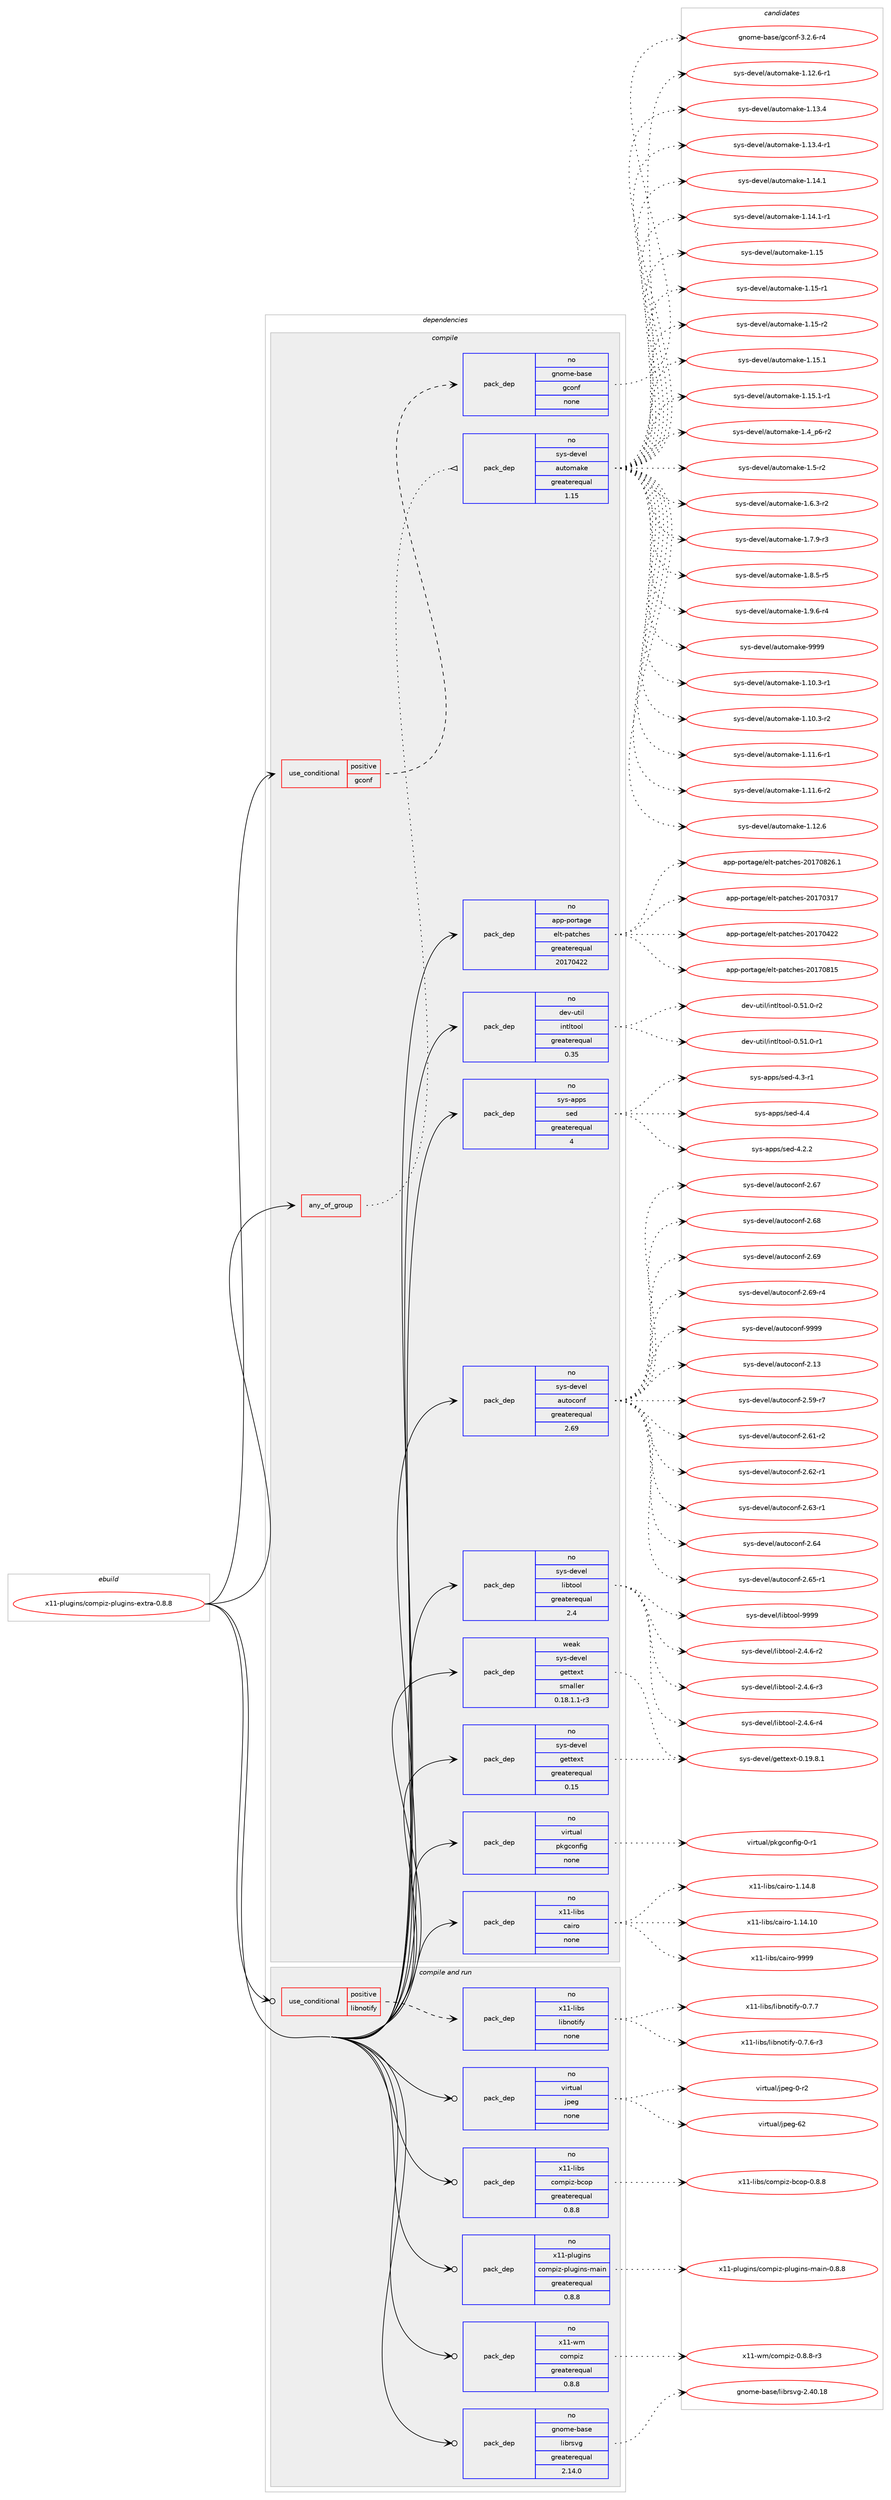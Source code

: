 digraph prolog {

# *************
# Graph options
# *************

newrank=true;
concentrate=true;
compound=true;
graph [rankdir=LR,fontname=Helvetica,fontsize=10,ranksep=1.5];#, ranksep=2.5, nodesep=0.2];
edge  [arrowhead=vee];
node  [fontname=Helvetica,fontsize=10];

# **********
# The ebuild
# **********

subgraph cluster_leftcol {
color=gray;
rank=same;
label=<<i>ebuild</i>>;
id [label="x11-plugins/compiz-plugins-extra-0.8.8", color=red, width=4, href="../x11-plugins/compiz-plugins-extra-0.8.8.svg"];
}

# ****************
# The dependencies
# ****************

subgraph cluster_midcol {
color=gray;
label=<<i>dependencies</i>>;
subgraph cluster_compile {
fillcolor="#eeeeee";
style=filled;
label=<<i>compile</i>>;
subgraph any9552 {
dependency526132 [label=<<TABLE BORDER="0" CELLBORDER="1" CELLSPACING="0" CELLPADDING="4"><TR><TD CELLPADDING="10">any_of_group</TD></TR></TABLE>>, shape=none, color=red];subgraph pack392716 {
dependency526133 [label=<<TABLE BORDER="0" CELLBORDER="1" CELLSPACING="0" CELLPADDING="4" WIDTH="220"><TR><TD ROWSPAN="6" CELLPADDING="30">pack_dep</TD></TR><TR><TD WIDTH="110">no</TD></TR><TR><TD>sys-devel</TD></TR><TR><TD>automake</TD></TR><TR><TD>greaterequal</TD></TR><TR><TD>1.15</TD></TR></TABLE>>, shape=none, color=blue];
}
dependency526132:e -> dependency526133:w [weight=20,style="dotted",arrowhead="oinv"];
}
id:e -> dependency526132:w [weight=20,style="solid",arrowhead="vee"];
subgraph cond123521 {
dependency526134 [label=<<TABLE BORDER="0" CELLBORDER="1" CELLSPACING="0" CELLPADDING="4"><TR><TD ROWSPAN="3" CELLPADDING="10">use_conditional</TD></TR><TR><TD>positive</TD></TR><TR><TD>gconf</TD></TR></TABLE>>, shape=none, color=red];
subgraph pack392717 {
dependency526135 [label=<<TABLE BORDER="0" CELLBORDER="1" CELLSPACING="0" CELLPADDING="4" WIDTH="220"><TR><TD ROWSPAN="6" CELLPADDING="30">pack_dep</TD></TR><TR><TD WIDTH="110">no</TD></TR><TR><TD>gnome-base</TD></TR><TR><TD>gconf</TD></TR><TR><TD>none</TD></TR><TR><TD></TD></TR></TABLE>>, shape=none, color=blue];
}
dependency526134:e -> dependency526135:w [weight=20,style="dashed",arrowhead="vee"];
}
id:e -> dependency526134:w [weight=20,style="solid",arrowhead="vee"];
subgraph pack392718 {
dependency526136 [label=<<TABLE BORDER="0" CELLBORDER="1" CELLSPACING="0" CELLPADDING="4" WIDTH="220"><TR><TD ROWSPAN="6" CELLPADDING="30">pack_dep</TD></TR><TR><TD WIDTH="110">no</TD></TR><TR><TD>app-portage</TD></TR><TR><TD>elt-patches</TD></TR><TR><TD>greaterequal</TD></TR><TR><TD>20170422</TD></TR></TABLE>>, shape=none, color=blue];
}
id:e -> dependency526136:w [weight=20,style="solid",arrowhead="vee"];
subgraph pack392719 {
dependency526137 [label=<<TABLE BORDER="0" CELLBORDER="1" CELLSPACING="0" CELLPADDING="4" WIDTH="220"><TR><TD ROWSPAN="6" CELLPADDING="30">pack_dep</TD></TR><TR><TD WIDTH="110">no</TD></TR><TR><TD>dev-util</TD></TR><TR><TD>intltool</TD></TR><TR><TD>greaterequal</TD></TR><TR><TD>0.35</TD></TR></TABLE>>, shape=none, color=blue];
}
id:e -> dependency526137:w [weight=20,style="solid",arrowhead="vee"];
subgraph pack392720 {
dependency526138 [label=<<TABLE BORDER="0" CELLBORDER="1" CELLSPACING="0" CELLPADDING="4" WIDTH="220"><TR><TD ROWSPAN="6" CELLPADDING="30">pack_dep</TD></TR><TR><TD WIDTH="110">no</TD></TR><TR><TD>sys-apps</TD></TR><TR><TD>sed</TD></TR><TR><TD>greaterequal</TD></TR><TR><TD>4</TD></TR></TABLE>>, shape=none, color=blue];
}
id:e -> dependency526138:w [weight=20,style="solid",arrowhead="vee"];
subgraph pack392721 {
dependency526139 [label=<<TABLE BORDER="0" CELLBORDER="1" CELLSPACING="0" CELLPADDING="4" WIDTH="220"><TR><TD ROWSPAN="6" CELLPADDING="30">pack_dep</TD></TR><TR><TD WIDTH="110">no</TD></TR><TR><TD>sys-devel</TD></TR><TR><TD>autoconf</TD></TR><TR><TD>greaterequal</TD></TR><TR><TD>2.69</TD></TR></TABLE>>, shape=none, color=blue];
}
id:e -> dependency526139:w [weight=20,style="solid",arrowhead="vee"];
subgraph pack392722 {
dependency526140 [label=<<TABLE BORDER="0" CELLBORDER="1" CELLSPACING="0" CELLPADDING="4" WIDTH="220"><TR><TD ROWSPAN="6" CELLPADDING="30">pack_dep</TD></TR><TR><TD WIDTH="110">no</TD></TR><TR><TD>sys-devel</TD></TR><TR><TD>gettext</TD></TR><TR><TD>greaterequal</TD></TR><TR><TD>0.15</TD></TR></TABLE>>, shape=none, color=blue];
}
id:e -> dependency526140:w [weight=20,style="solid",arrowhead="vee"];
subgraph pack392723 {
dependency526141 [label=<<TABLE BORDER="0" CELLBORDER="1" CELLSPACING="0" CELLPADDING="4" WIDTH="220"><TR><TD ROWSPAN="6" CELLPADDING="30">pack_dep</TD></TR><TR><TD WIDTH="110">no</TD></TR><TR><TD>sys-devel</TD></TR><TR><TD>libtool</TD></TR><TR><TD>greaterequal</TD></TR><TR><TD>2.4</TD></TR></TABLE>>, shape=none, color=blue];
}
id:e -> dependency526141:w [weight=20,style="solid",arrowhead="vee"];
subgraph pack392724 {
dependency526142 [label=<<TABLE BORDER="0" CELLBORDER="1" CELLSPACING="0" CELLPADDING="4" WIDTH="220"><TR><TD ROWSPAN="6" CELLPADDING="30">pack_dep</TD></TR><TR><TD WIDTH="110">no</TD></TR><TR><TD>virtual</TD></TR><TR><TD>pkgconfig</TD></TR><TR><TD>none</TD></TR><TR><TD></TD></TR></TABLE>>, shape=none, color=blue];
}
id:e -> dependency526142:w [weight=20,style="solid",arrowhead="vee"];
subgraph pack392725 {
dependency526143 [label=<<TABLE BORDER="0" CELLBORDER="1" CELLSPACING="0" CELLPADDING="4" WIDTH="220"><TR><TD ROWSPAN="6" CELLPADDING="30">pack_dep</TD></TR><TR><TD WIDTH="110">no</TD></TR><TR><TD>x11-libs</TD></TR><TR><TD>cairo</TD></TR><TR><TD>none</TD></TR><TR><TD></TD></TR></TABLE>>, shape=none, color=blue];
}
id:e -> dependency526143:w [weight=20,style="solid",arrowhead="vee"];
subgraph pack392726 {
dependency526144 [label=<<TABLE BORDER="0" CELLBORDER="1" CELLSPACING="0" CELLPADDING="4" WIDTH="220"><TR><TD ROWSPAN="6" CELLPADDING="30">pack_dep</TD></TR><TR><TD WIDTH="110">weak</TD></TR><TR><TD>sys-devel</TD></TR><TR><TD>gettext</TD></TR><TR><TD>smaller</TD></TR><TR><TD>0.18.1.1-r3</TD></TR></TABLE>>, shape=none, color=blue];
}
id:e -> dependency526144:w [weight=20,style="solid",arrowhead="vee"];
}
subgraph cluster_compileandrun {
fillcolor="#eeeeee";
style=filled;
label=<<i>compile and run</i>>;
subgraph cond123522 {
dependency526145 [label=<<TABLE BORDER="0" CELLBORDER="1" CELLSPACING="0" CELLPADDING="4"><TR><TD ROWSPAN="3" CELLPADDING="10">use_conditional</TD></TR><TR><TD>positive</TD></TR><TR><TD>libnotify</TD></TR></TABLE>>, shape=none, color=red];
subgraph pack392727 {
dependency526146 [label=<<TABLE BORDER="0" CELLBORDER="1" CELLSPACING="0" CELLPADDING="4" WIDTH="220"><TR><TD ROWSPAN="6" CELLPADDING="30">pack_dep</TD></TR><TR><TD WIDTH="110">no</TD></TR><TR><TD>x11-libs</TD></TR><TR><TD>libnotify</TD></TR><TR><TD>none</TD></TR><TR><TD></TD></TR></TABLE>>, shape=none, color=blue];
}
dependency526145:e -> dependency526146:w [weight=20,style="dashed",arrowhead="vee"];
}
id:e -> dependency526145:w [weight=20,style="solid",arrowhead="odotvee"];
subgraph pack392728 {
dependency526147 [label=<<TABLE BORDER="0" CELLBORDER="1" CELLSPACING="0" CELLPADDING="4" WIDTH="220"><TR><TD ROWSPAN="6" CELLPADDING="30">pack_dep</TD></TR><TR><TD WIDTH="110">no</TD></TR><TR><TD>gnome-base</TD></TR><TR><TD>librsvg</TD></TR><TR><TD>greaterequal</TD></TR><TR><TD>2.14.0</TD></TR></TABLE>>, shape=none, color=blue];
}
id:e -> dependency526147:w [weight=20,style="solid",arrowhead="odotvee"];
subgraph pack392729 {
dependency526148 [label=<<TABLE BORDER="0" CELLBORDER="1" CELLSPACING="0" CELLPADDING="4" WIDTH="220"><TR><TD ROWSPAN="6" CELLPADDING="30">pack_dep</TD></TR><TR><TD WIDTH="110">no</TD></TR><TR><TD>virtual</TD></TR><TR><TD>jpeg</TD></TR><TR><TD>none</TD></TR><TR><TD></TD></TR></TABLE>>, shape=none, color=blue];
}
id:e -> dependency526148:w [weight=20,style="solid",arrowhead="odotvee"];
subgraph pack392730 {
dependency526149 [label=<<TABLE BORDER="0" CELLBORDER="1" CELLSPACING="0" CELLPADDING="4" WIDTH="220"><TR><TD ROWSPAN="6" CELLPADDING="30">pack_dep</TD></TR><TR><TD WIDTH="110">no</TD></TR><TR><TD>x11-libs</TD></TR><TR><TD>compiz-bcop</TD></TR><TR><TD>greaterequal</TD></TR><TR><TD>0.8.8</TD></TR></TABLE>>, shape=none, color=blue];
}
id:e -> dependency526149:w [weight=20,style="solid",arrowhead="odotvee"];
subgraph pack392731 {
dependency526150 [label=<<TABLE BORDER="0" CELLBORDER="1" CELLSPACING="0" CELLPADDING="4" WIDTH="220"><TR><TD ROWSPAN="6" CELLPADDING="30">pack_dep</TD></TR><TR><TD WIDTH="110">no</TD></TR><TR><TD>x11-plugins</TD></TR><TR><TD>compiz-plugins-main</TD></TR><TR><TD>greaterequal</TD></TR><TR><TD>0.8.8</TD></TR></TABLE>>, shape=none, color=blue];
}
id:e -> dependency526150:w [weight=20,style="solid",arrowhead="odotvee"];
subgraph pack392732 {
dependency526151 [label=<<TABLE BORDER="0" CELLBORDER="1" CELLSPACING="0" CELLPADDING="4" WIDTH="220"><TR><TD ROWSPAN="6" CELLPADDING="30">pack_dep</TD></TR><TR><TD WIDTH="110">no</TD></TR><TR><TD>x11-wm</TD></TR><TR><TD>compiz</TD></TR><TR><TD>greaterequal</TD></TR><TR><TD>0.8.8</TD></TR></TABLE>>, shape=none, color=blue];
}
id:e -> dependency526151:w [weight=20,style="solid",arrowhead="odotvee"];
}
subgraph cluster_run {
fillcolor="#eeeeee";
style=filled;
label=<<i>run</i>>;
}
}

# **************
# The candidates
# **************

subgraph cluster_choices {
rank=same;
color=gray;
label=<<i>candidates</i>>;

subgraph choice392716 {
color=black;
nodesep=1;
choice11512111545100101118101108479711711611110997107101454946494846514511449 [label="sys-devel/automake-1.10.3-r1", color=red, width=4,href="../sys-devel/automake-1.10.3-r1.svg"];
choice11512111545100101118101108479711711611110997107101454946494846514511450 [label="sys-devel/automake-1.10.3-r2", color=red, width=4,href="../sys-devel/automake-1.10.3-r2.svg"];
choice11512111545100101118101108479711711611110997107101454946494946544511449 [label="sys-devel/automake-1.11.6-r1", color=red, width=4,href="../sys-devel/automake-1.11.6-r1.svg"];
choice11512111545100101118101108479711711611110997107101454946494946544511450 [label="sys-devel/automake-1.11.6-r2", color=red, width=4,href="../sys-devel/automake-1.11.6-r2.svg"];
choice1151211154510010111810110847971171161111099710710145494649504654 [label="sys-devel/automake-1.12.6", color=red, width=4,href="../sys-devel/automake-1.12.6.svg"];
choice11512111545100101118101108479711711611110997107101454946495046544511449 [label="sys-devel/automake-1.12.6-r1", color=red, width=4,href="../sys-devel/automake-1.12.6-r1.svg"];
choice1151211154510010111810110847971171161111099710710145494649514652 [label="sys-devel/automake-1.13.4", color=red, width=4,href="../sys-devel/automake-1.13.4.svg"];
choice11512111545100101118101108479711711611110997107101454946495146524511449 [label="sys-devel/automake-1.13.4-r1", color=red, width=4,href="../sys-devel/automake-1.13.4-r1.svg"];
choice1151211154510010111810110847971171161111099710710145494649524649 [label="sys-devel/automake-1.14.1", color=red, width=4,href="../sys-devel/automake-1.14.1.svg"];
choice11512111545100101118101108479711711611110997107101454946495246494511449 [label="sys-devel/automake-1.14.1-r1", color=red, width=4,href="../sys-devel/automake-1.14.1-r1.svg"];
choice115121115451001011181011084797117116111109971071014549464953 [label="sys-devel/automake-1.15", color=red, width=4,href="../sys-devel/automake-1.15.svg"];
choice1151211154510010111810110847971171161111099710710145494649534511449 [label="sys-devel/automake-1.15-r1", color=red, width=4,href="../sys-devel/automake-1.15-r1.svg"];
choice1151211154510010111810110847971171161111099710710145494649534511450 [label="sys-devel/automake-1.15-r2", color=red, width=4,href="../sys-devel/automake-1.15-r2.svg"];
choice1151211154510010111810110847971171161111099710710145494649534649 [label="sys-devel/automake-1.15.1", color=red, width=4,href="../sys-devel/automake-1.15.1.svg"];
choice11512111545100101118101108479711711611110997107101454946495346494511449 [label="sys-devel/automake-1.15.1-r1", color=red, width=4,href="../sys-devel/automake-1.15.1-r1.svg"];
choice115121115451001011181011084797117116111109971071014549465295112544511450 [label="sys-devel/automake-1.4_p6-r2", color=red, width=4,href="../sys-devel/automake-1.4_p6-r2.svg"];
choice11512111545100101118101108479711711611110997107101454946534511450 [label="sys-devel/automake-1.5-r2", color=red, width=4,href="../sys-devel/automake-1.5-r2.svg"];
choice115121115451001011181011084797117116111109971071014549465446514511450 [label="sys-devel/automake-1.6.3-r2", color=red, width=4,href="../sys-devel/automake-1.6.3-r2.svg"];
choice115121115451001011181011084797117116111109971071014549465546574511451 [label="sys-devel/automake-1.7.9-r3", color=red, width=4,href="../sys-devel/automake-1.7.9-r3.svg"];
choice115121115451001011181011084797117116111109971071014549465646534511453 [label="sys-devel/automake-1.8.5-r5", color=red, width=4,href="../sys-devel/automake-1.8.5-r5.svg"];
choice115121115451001011181011084797117116111109971071014549465746544511452 [label="sys-devel/automake-1.9.6-r4", color=red, width=4,href="../sys-devel/automake-1.9.6-r4.svg"];
choice115121115451001011181011084797117116111109971071014557575757 [label="sys-devel/automake-9999", color=red, width=4,href="../sys-devel/automake-9999.svg"];
dependency526133:e -> choice11512111545100101118101108479711711611110997107101454946494846514511449:w [style=dotted,weight="100"];
dependency526133:e -> choice11512111545100101118101108479711711611110997107101454946494846514511450:w [style=dotted,weight="100"];
dependency526133:e -> choice11512111545100101118101108479711711611110997107101454946494946544511449:w [style=dotted,weight="100"];
dependency526133:e -> choice11512111545100101118101108479711711611110997107101454946494946544511450:w [style=dotted,weight="100"];
dependency526133:e -> choice1151211154510010111810110847971171161111099710710145494649504654:w [style=dotted,weight="100"];
dependency526133:e -> choice11512111545100101118101108479711711611110997107101454946495046544511449:w [style=dotted,weight="100"];
dependency526133:e -> choice1151211154510010111810110847971171161111099710710145494649514652:w [style=dotted,weight="100"];
dependency526133:e -> choice11512111545100101118101108479711711611110997107101454946495146524511449:w [style=dotted,weight="100"];
dependency526133:e -> choice1151211154510010111810110847971171161111099710710145494649524649:w [style=dotted,weight="100"];
dependency526133:e -> choice11512111545100101118101108479711711611110997107101454946495246494511449:w [style=dotted,weight="100"];
dependency526133:e -> choice115121115451001011181011084797117116111109971071014549464953:w [style=dotted,weight="100"];
dependency526133:e -> choice1151211154510010111810110847971171161111099710710145494649534511449:w [style=dotted,weight="100"];
dependency526133:e -> choice1151211154510010111810110847971171161111099710710145494649534511450:w [style=dotted,weight="100"];
dependency526133:e -> choice1151211154510010111810110847971171161111099710710145494649534649:w [style=dotted,weight="100"];
dependency526133:e -> choice11512111545100101118101108479711711611110997107101454946495346494511449:w [style=dotted,weight="100"];
dependency526133:e -> choice115121115451001011181011084797117116111109971071014549465295112544511450:w [style=dotted,weight="100"];
dependency526133:e -> choice11512111545100101118101108479711711611110997107101454946534511450:w [style=dotted,weight="100"];
dependency526133:e -> choice115121115451001011181011084797117116111109971071014549465446514511450:w [style=dotted,weight="100"];
dependency526133:e -> choice115121115451001011181011084797117116111109971071014549465546574511451:w [style=dotted,weight="100"];
dependency526133:e -> choice115121115451001011181011084797117116111109971071014549465646534511453:w [style=dotted,weight="100"];
dependency526133:e -> choice115121115451001011181011084797117116111109971071014549465746544511452:w [style=dotted,weight="100"];
dependency526133:e -> choice115121115451001011181011084797117116111109971071014557575757:w [style=dotted,weight="100"];
}
subgraph choice392717 {
color=black;
nodesep=1;
choice10311011110910145989711510147103991111101024551465046544511452 [label="gnome-base/gconf-3.2.6-r4", color=red, width=4,href="../gnome-base/gconf-3.2.6-r4.svg"];
dependency526135:e -> choice10311011110910145989711510147103991111101024551465046544511452:w [style=dotted,weight="100"];
}
subgraph choice392718 {
color=black;
nodesep=1;
choice97112112451121111141169710310147101108116451129711699104101115455048495548514955 [label="app-portage/elt-patches-20170317", color=red, width=4,href="../app-portage/elt-patches-20170317.svg"];
choice97112112451121111141169710310147101108116451129711699104101115455048495548525050 [label="app-portage/elt-patches-20170422", color=red, width=4,href="../app-portage/elt-patches-20170422.svg"];
choice97112112451121111141169710310147101108116451129711699104101115455048495548564953 [label="app-portage/elt-patches-20170815", color=red, width=4,href="../app-portage/elt-patches-20170815.svg"];
choice971121124511211111411697103101471011081164511297116991041011154550484955485650544649 [label="app-portage/elt-patches-20170826.1", color=red, width=4,href="../app-portage/elt-patches-20170826.1.svg"];
dependency526136:e -> choice97112112451121111141169710310147101108116451129711699104101115455048495548514955:w [style=dotted,weight="100"];
dependency526136:e -> choice97112112451121111141169710310147101108116451129711699104101115455048495548525050:w [style=dotted,weight="100"];
dependency526136:e -> choice97112112451121111141169710310147101108116451129711699104101115455048495548564953:w [style=dotted,weight="100"];
dependency526136:e -> choice971121124511211111411697103101471011081164511297116991041011154550484955485650544649:w [style=dotted,weight="100"];
}
subgraph choice392719 {
color=black;
nodesep=1;
choice1001011184511711610510847105110116108116111111108454846534946484511449 [label="dev-util/intltool-0.51.0-r1", color=red, width=4,href="../dev-util/intltool-0.51.0-r1.svg"];
choice1001011184511711610510847105110116108116111111108454846534946484511450 [label="dev-util/intltool-0.51.0-r2", color=red, width=4,href="../dev-util/intltool-0.51.0-r2.svg"];
dependency526137:e -> choice1001011184511711610510847105110116108116111111108454846534946484511449:w [style=dotted,weight="100"];
dependency526137:e -> choice1001011184511711610510847105110116108116111111108454846534946484511450:w [style=dotted,weight="100"];
}
subgraph choice392720 {
color=black;
nodesep=1;
choice115121115459711211211547115101100455246504650 [label="sys-apps/sed-4.2.2", color=red, width=4,href="../sys-apps/sed-4.2.2.svg"];
choice115121115459711211211547115101100455246514511449 [label="sys-apps/sed-4.3-r1", color=red, width=4,href="../sys-apps/sed-4.3-r1.svg"];
choice11512111545971121121154711510110045524652 [label="sys-apps/sed-4.4", color=red, width=4,href="../sys-apps/sed-4.4.svg"];
dependency526138:e -> choice115121115459711211211547115101100455246504650:w [style=dotted,weight="100"];
dependency526138:e -> choice115121115459711211211547115101100455246514511449:w [style=dotted,weight="100"];
dependency526138:e -> choice11512111545971121121154711510110045524652:w [style=dotted,weight="100"];
}
subgraph choice392721 {
color=black;
nodesep=1;
choice115121115451001011181011084797117116111991111101024550464951 [label="sys-devel/autoconf-2.13", color=red, width=4,href="../sys-devel/autoconf-2.13.svg"];
choice1151211154510010111810110847971171161119911111010245504653574511455 [label="sys-devel/autoconf-2.59-r7", color=red, width=4,href="../sys-devel/autoconf-2.59-r7.svg"];
choice1151211154510010111810110847971171161119911111010245504654494511450 [label="sys-devel/autoconf-2.61-r2", color=red, width=4,href="../sys-devel/autoconf-2.61-r2.svg"];
choice1151211154510010111810110847971171161119911111010245504654504511449 [label="sys-devel/autoconf-2.62-r1", color=red, width=4,href="../sys-devel/autoconf-2.62-r1.svg"];
choice1151211154510010111810110847971171161119911111010245504654514511449 [label="sys-devel/autoconf-2.63-r1", color=red, width=4,href="../sys-devel/autoconf-2.63-r1.svg"];
choice115121115451001011181011084797117116111991111101024550465452 [label="sys-devel/autoconf-2.64", color=red, width=4,href="../sys-devel/autoconf-2.64.svg"];
choice1151211154510010111810110847971171161119911111010245504654534511449 [label="sys-devel/autoconf-2.65-r1", color=red, width=4,href="../sys-devel/autoconf-2.65-r1.svg"];
choice115121115451001011181011084797117116111991111101024550465455 [label="sys-devel/autoconf-2.67", color=red, width=4,href="../sys-devel/autoconf-2.67.svg"];
choice115121115451001011181011084797117116111991111101024550465456 [label="sys-devel/autoconf-2.68", color=red, width=4,href="../sys-devel/autoconf-2.68.svg"];
choice115121115451001011181011084797117116111991111101024550465457 [label="sys-devel/autoconf-2.69", color=red, width=4,href="../sys-devel/autoconf-2.69.svg"];
choice1151211154510010111810110847971171161119911111010245504654574511452 [label="sys-devel/autoconf-2.69-r4", color=red, width=4,href="../sys-devel/autoconf-2.69-r4.svg"];
choice115121115451001011181011084797117116111991111101024557575757 [label="sys-devel/autoconf-9999", color=red, width=4,href="../sys-devel/autoconf-9999.svg"];
dependency526139:e -> choice115121115451001011181011084797117116111991111101024550464951:w [style=dotted,weight="100"];
dependency526139:e -> choice1151211154510010111810110847971171161119911111010245504653574511455:w [style=dotted,weight="100"];
dependency526139:e -> choice1151211154510010111810110847971171161119911111010245504654494511450:w [style=dotted,weight="100"];
dependency526139:e -> choice1151211154510010111810110847971171161119911111010245504654504511449:w [style=dotted,weight="100"];
dependency526139:e -> choice1151211154510010111810110847971171161119911111010245504654514511449:w [style=dotted,weight="100"];
dependency526139:e -> choice115121115451001011181011084797117116111991111101024550465452:w [style=dotted,weight="100"];
dependency526139:e -> choice1151211154510010111810110847971171161119911111010245504654534511449:w [style=dotted,weight="100"];
dependency526139:e -> choice115121115451001011181011084797117116111991111101024550465455:w [style=dotted,weight="100"];
dependency526139:e -> choice115121115451001011181011084797117116111991111101024550465456:w [style=dotted,weight="100"];
dependency526139:e -> choice115121115451001011181011084797117116111991111101024550465457:w [style=dotted,weight="100"];
dependency526139:e -> choice1151211154510010111810110847971171161119911111010245504654574511452:w [style=dotted,weight="100"];
dependency526139:e -> choice115121115451001011181011084797117116111991111101024557575757:w [style=dotted,weight="100"];
}
subgraph choice392722 {
color=black;
nodesep=1;
choice1151211154510010111810110847103101116116101120116454846495746564649 [label="sys-devel/gettext-0.19.8.1", color=red, width=4,href="../sys-devel/gettext-0.19.8.1.svg"];
dependency526140:e -> choice1151211154510010111810110847103101116116101120116454846495746564649:w [style=dotted,weight="100"];
}
subgraph choice392723 {
color=black;
nodesep=1;
choice1151211154510010111810110847108105981161111111084550465246544511450 [label="sys-devel/libtool-2.4.6-r2", color=red, width=4,href="../sys-devel/libtool-2.4.6-r2.svg"];
choice1151211154510010111810110847108105981161111111084550465246544511451 [label="sys-devel/libtool-2.4.6-r3", color=red, width=4,href="../sys-devel/libtool-2.4.6-r3.svg"];
choice1151211154510010111810110847108105981161111111084550465246544511452 [label="sys-devel/libtool-2.4.6-r4", color=red, width=4,href="../sys-devel/libtool-2.4.6-r4.svg"];
choice1151211154510010111810110847108105981161111111084557575757 [label="sys-devel/libtool-9999", color=red, width=4,href="../sys-devel/libtool-9999.svg"];
dependency526141:e -> choice1151211154510010111810110847108105981161111111084550465246544511450:w [style=dotted,weight="100"];
dependency526141:e -> choice1151211154510010111810110847108105981161111111084550465246544511451:w [style=dotted,weight="100"];
dependency526141:e -> choice1151211154510010111810110847108105981161111111084550465246544511452:w [style=dotted,weight="100"];
dependency526141:e -> choice1151211154510010111810110847108105981161111111084557575757:w [style=dotted,weight="100"];
}
subgraph choice392724 {
color=black;
nodesep=1;
choice11810511411611797108471121071039911111010210510345484511449 [label="virtual/pkgconfig-0-r1", color=red, width=4,href="../virtual/pkgconfig-0-r1.svg"];
dependency526142:e -> choice11810511411611797108471121071039911111010210510345484511449:w [style=dotted,weight="100"];
}
subgraph choice392725 {
color=black;
nodesep=1;
choice120494945108105981154799971051141114549464952464948 [label="x11-libs/cairo-1.14.10", color=red, width=4,href="../x11-libs/cairo-1.14.10.svg"];
choice1204949451081059811547999710511411145494649524656 [label="x11-libs/cairo-1.14.8", color=red, width=4,href="../x11-libs/cairo-1.14.8.svg"];
choice120494945108105981154799971051141114557575757 [label="x11-libs/cairo-9999", color=red, width=4,href="../x11-libs/cairo-9999.svg"];
dependency526143:e -> choice120494945108105981154799971051141114549464952464948:w [style=dotted,weight="100"];
dependency526143:e -> choice1204949451081059811547999710511411145494649524656:w [style=dotted,weight="100"];
dependency526143:e -> choice120494945108105981154799971051141114557575757:w [style=dotted,weight="100"];
}
subgraph choice392726 {
color=black;
nodesep=1;
choice1151211154510010111810110847103101116116101120116454846495746564649 [label="sys-devel/gettext-0.19.8.1", color=red, width=4,href="../sys-devel/gettext-0.19.8.1.svg"];
dependency526144:e -> choice1151211154510010111810110847103101116116101120116454846495746564649:w [style=dotted,weight="100"];
}
subgraph choice392727 {
color=black;
nodesep=1;
choice1204949451081059811547108105981101111161051021214548465546544511451 [label="x11-libs/libnotify-0.7.6-r3", color=red, width=4,href="../x11-libs/libnotify-0.7.6-r3.svg"];
choice120494945108105981154710810598110111116105102121454846554655 [label="x11-libs/libnotify-0.7.7", color=red, width=4,href="../x11-libs/libnotify-0.7.7.svg"];
dependency526146:e -> choice1204949451081059811547108105981101111161051021214548465546544511451:w [style=dotted,weight="100"];
dependency526146:e -> choice120494945108105981154710810598110111116105102121454846554655:w [style=dotted,weight="100"];
}
subgraph choice392728 {
color=black;
nodesep=1;
choice10311011110910145989711510147108105981141151181034550465248464956 [label="gnome-base/librsvg-2.40.18", color=red, width=4,href="../gnome-base/librsvg-2.40.18.svg"];
dependency526147:e -> choice10311011110910145989711510147108105981141151181034550465248464956:w [style=dotted,weight="100"];
}
subgraph choice392729 {
color=black;
nodesep=1;
choice118105114116117971084710611210110345484511450 [label="virtual/jpeg-0-r2", color=red, width=4,href="../virtual/jpeg-0-r2.svg"];
choice1181051141161179710847106112101103455450 [label="virtual/jpeg-62", color=red, width=4,href="../virtual/jpeg-62.svg"];
dependency526148:e -> choice118105114116117971084710611210110345484511450:w [style=dotted,weight="100"];
dependency526148:e -> choice1181051141161179710847106112101103455450:w [style=dotted,weight="100"];
}
subgraph choice392730 {
color=black;
nodesep=1;
choice120494945108105981154799111109112105122459899111112454846564656 [label="x11-libs/compiz-bcop-0.8.8", color=red, width=4,href="../x11-libs/compiz-bcop-0.8.8.svg"];
dependency526149:e -> choice120494945108105981154799111109112105122459899111112454846564656:w [style=dotted,weight="100"];
}
subgraph choice392731 {
color=black;
nodesep=1;
choice1204949451121081171031051101154799111109112105122451121081171031051101154510997105110454846564656 [label="x11-plugins/compiz-plugins-main-0.8.8", color=red, width=4,href="../x11-plugins/compiz-plugins-main-0.8.8.svg"];
dependency526150:e -> choice1204949451121081171031051101154799111109112105122451121081171031051101154510997105110454846564656:w [style=dotted,weight="100"];
}
subgraph choice392732 {
color=black;
nodesep=1;
choice12049494511910947991111091121051224548465646564511451 [label="x11-wm/compiz-0.8.8-r3", color=red, width=4,href="../x11-wm/compiz-0.8.8-r3.svg"];
dependency526151:e -> choice12049494511910947991111091121051224548465646564511451:w [style=dotted,weight="100"];
}
}

}
